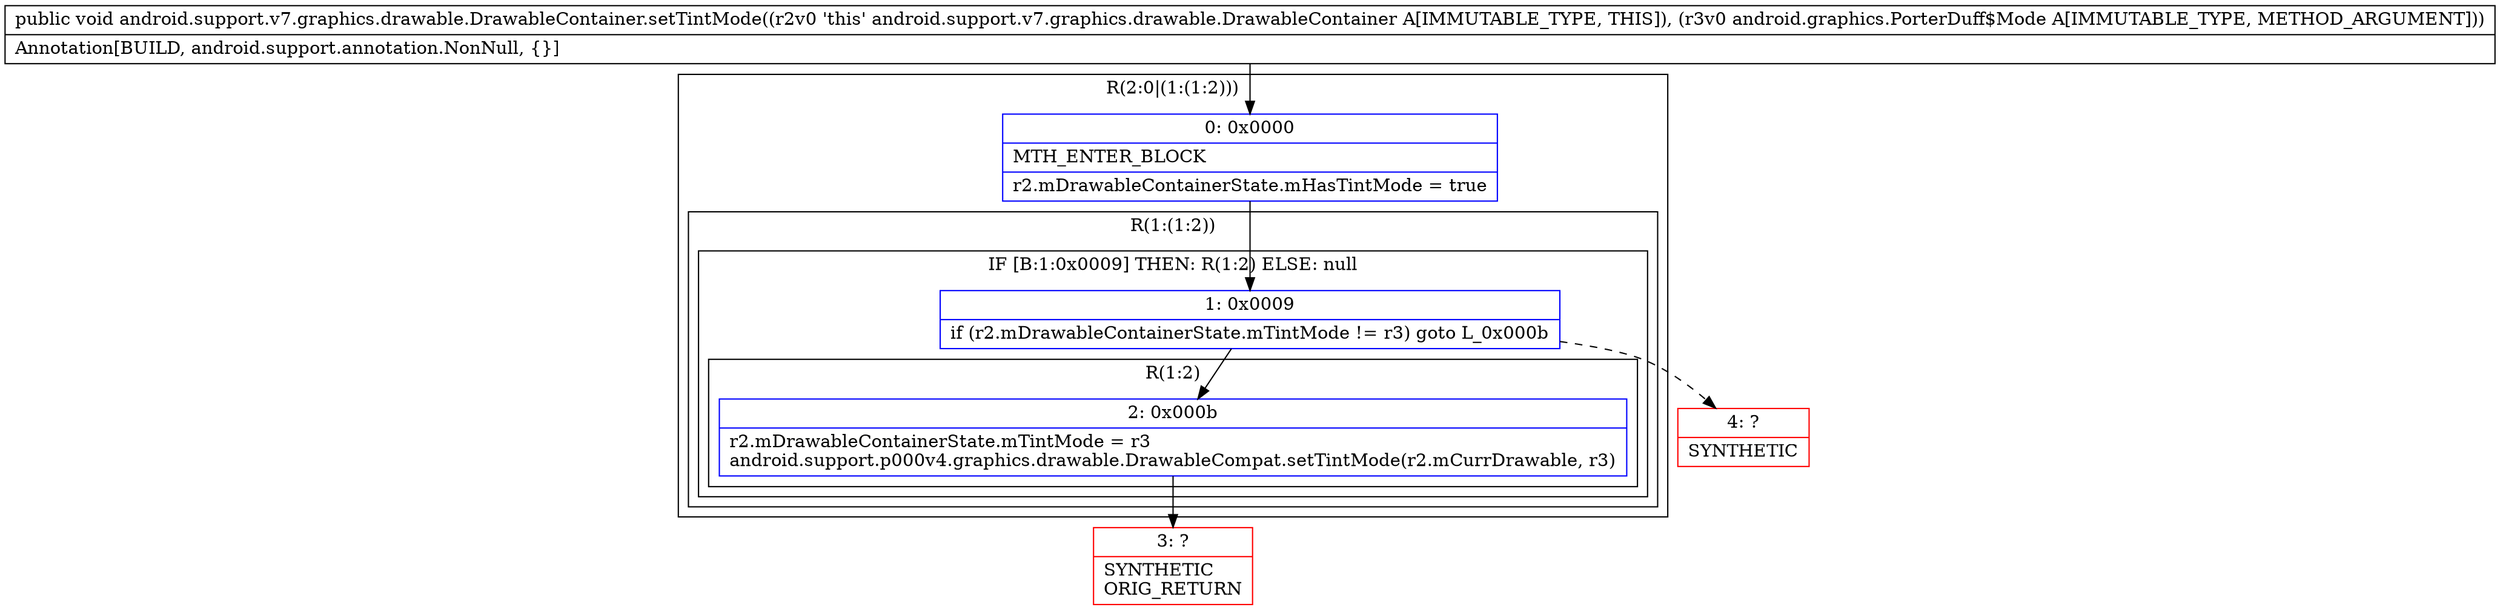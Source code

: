 digraph "CFG forandroid.support.v7.graphics.drawable.DrawableContainer.setTintMode(Landroid\/graphics\/PorterDuff$Mode;)V" {
subgraph cluster_Region_876973052 {
label = "R(2:0|(1:(1:2)))";
node [shape=record,color=blue];
Node_0 [shape=record,label="{0\:\ 0x0000|MTH_ENTER_BLOCK\l|r2.mDrawableContainerState.mHasTintMode = true\l}"];
subgraph cluster_Region_696632805 {
label = "R(1:(1:2))";
node [shape=record,color=blue];
subgraph cluster_IfRegion_8725402 {
label = "IF [B:1:0x0009] THEN: R(1:2) ELSE: null";
node [shape=record,color=blue];
Node_1 [shape=record,label="{1\:\ 0x0009|if (r2.mDrawableContainerState.mTintMode != r3) goto L_0x000b\l}"];
subgraph cluster_Region_1122771393 {
label = "R(1:2)";
node [shape=record,color=blue];
Node_2 [shape=record,label="{2\:\ 0x000b|r2.mDrawableContainerState.mTintMode = r3\landroid.support.p000v4.graphics.drawable.DrawableCompat.setTintMode(r2.mCurrDrawable, r3)\l}"];
}
}
}
}
Node_3 [shape=record,color=red,label="{3\:\ ?|SYNTHETIC\lORIG_RETURN\l}"];
Node_4 [shape=record,color=red,label="{4\:\ ?|SYNTHETIC\l}"];
MethodNode[shape=record,label="{public void android.support.v7.graphics.drawable.DrawableContainer.setTintMode((r2v0 'this' android.support.v7.graphics.drawable.DrawableContainer A[IMMUTABLE_TYPE, THIS]), (r3v0 android.graphics.PorterDuff$Mode A[IMMUTABLE_TYPE, METHOD_ARGUMENT]))  | Annotation[BUILD, android.support.annotation.NonNull, \{\}]\l}"];
MethodNode -> Node_0;
Node_0 -> Node_1;
Node_1 -> Node_2;
Node_1 -> Node_4[style=dashed];
Node_2 -> Node_3;
}

